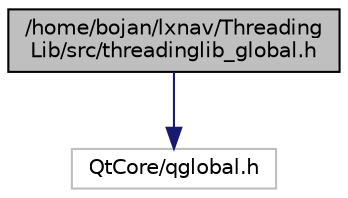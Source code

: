 digraph "/home/bojan/lxnav/ThreadingLib/src/threadinglib_global.h"
{
  edge [fontname="Helvetica",fontsize="10",labelfontname="Helvetica",labelfontsize="10"];
  node [fontname="Helvetica",fontsize="10",shape=record];
  Node0 [label="/home/bojan/lxnav/Threading\lLib/src/threadinglib_global.h",height=0.2,width=0.4,color="black", fillcolor="grey75", style="filled", fontcolor="black"];
  Node0 -> Node1 [color="midnightblue",fontsize="10",style="solid",fontname="Helvetica"];
  Node1 [label="QtCore/qglobal.h",height=0.2,width=0.4,color="grey75", fillcolor="white", style="filled"];
}
